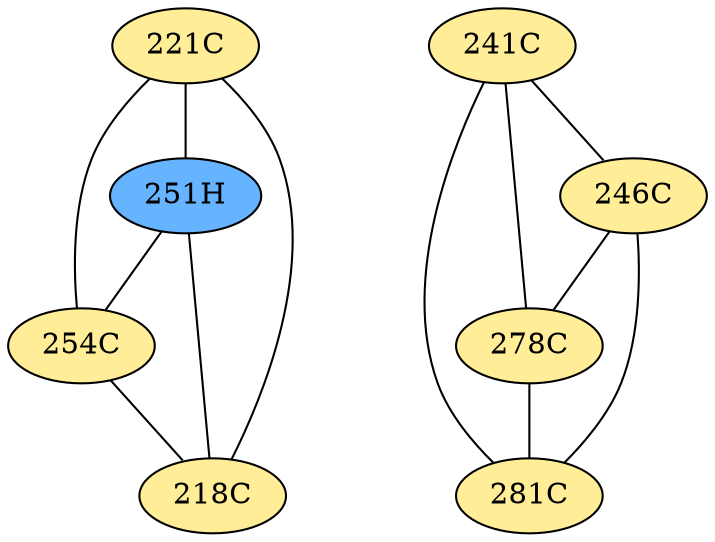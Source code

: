 // The Round Table
graph {
	"221C" [fillcolor="#FFED97" style=radial]
	"254C" [fillcolor="#FFED97" style=radial]
	"221C" -- "254C" [penwidth=1]
	"221C" [fillcolor="#FFED97" style=radial]
	"251H" [fillcolor="#66B3FF" style=radial]
	"221C" -- "251H" [penwidth=1]
	"221C" [fillcolor="#FFED97" style=radial]
	"218C" [fillcolor="#FFED97" style=radial]
	"221C" -- "218C" [penwidth=1]
	"251H" [fillcolor="#66B3FF" style=radial]
	"254C" [fillcolor="#FFED97" style=radial]
	"251H" -- "254C" [penwidth=1]
	"251H" [fillcolor="#66B3FF" style=radial]
	"218C" [fillcolor="#FFED97" style=radial]
	"251H" -- "218C" [penwidth=1]
	"254C" [fillcolor="#FFED97" style=radial]
	"218C" [fillcolor="#FFED97" style=radial]
	"254C" -- "218C" [penwidth=1]
	"241C" [fillcolor="#FFED97" style=radial]
	"278C" [fillcolor="#FFED97" style=radial]
	"241C" -- "278C" [penwidth=1]
	"241C" [fillcolor="#FFED97" style=radial]
	"281C" [fillcolor="#FFED97" style=radial]
	"241C" -- "281C" [penwidth=1]
	"241C" [fillcolor="#FFED97" style=radial]
	"246C" [fillcolor="#FFED97" style=radial]
	"241C" -- "246C" [penwidth=1]
	"246C" [fillcolor="#FFED97" style=radial]
	"278C" [fillcolor="#FFED97" style=radial]
	"246C" -- "278C" [penwidth=1]
	"246C" [fillcolor="#FFED97" style=radial]
	"281C" [fillcolor="#FFED97" style=radial]
	"246C" -- "281C" [penwidth=1]
	"278C" [fillcolor="#FFED97" style=radial]
	"281C" [fillcolor="#FFED97" style=radial]
	"278C" -- "281C" [penwidth=1]
}
